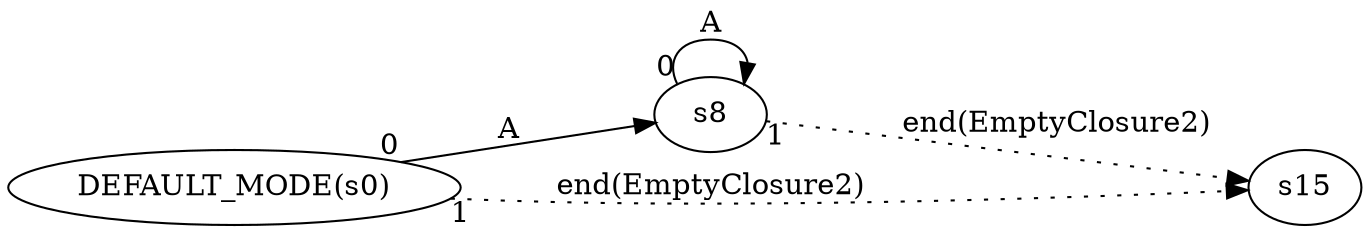 digraph ATN {
  rankdir=LR;

  "DEFAULT_MODE(s0)" -> s8 [label=A taillabel=0]
  s8 -> s8 [label=A taillabel=0]
  s8 -> s15 [label="end(EmptyClosure2)" taillabel=1 style=dotted]
  "DEFAULT_MODE(s0)" -> s15 [label="end(EmptyClosure2)" taillabel=1 style=dotted]
}
